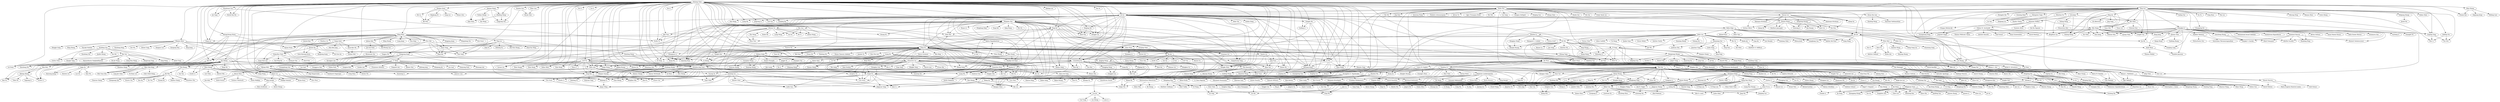 strict digraph G{
"Enhong Chen " -> "Qi Liu "
"Enhong Chen " -> "Biao Xiang "
"Enhong Chen " -> "Fangshuang Tang "
"Enhong Chen " -> "Biao Chang "
"Enhong Chen " -> "Hengshu Zhu "
"Enhong Chen " -> "Chang Tan "
"Enhong Chen " -> "Chunni Dai"
"Enhong Chen " -> "Huanhuan Cao "
"Enhong Chen " -> "Jilei Tian "
"Enhong Chen " -> "Le Wu "
"Enhong Chen " -> "Linli Xu "
"Enhong Chen " -> "Tengfei Bao "
"Enhong Chen " -> "Lei Zhang "
"Enhong Chen " -> "Jie Yang "
"Enhong Chen " -> "Zaiyi Chen"
"Enhong Chen " -> "Qi Zhou "
"Enhong Chen " -> "Yijun Wang"
"Enhong Chen " -> "Zhen Pan"
"Enhong Chen " -> "Tong Xu "
"Enhong Chen " -> "Haiping Ma "
"Enhong Chen " -> "Hongjie Lin"
"Enhong Chen " -> "Hongke Zhao "
"Enhong Chen " -> "Ruoyan Kong"
"Enhong Chen " -> "Xianyu Zeng "
"Enhong Chen " -> "Chuanren Liu "
"Enhong Chen " -> "Liyuan Liu "
"Enhong Chen " -> "Zhen Wangy"
"Enhong Chen " -> "Chu Guan "
"Enhong Chen " -> "Xinjiang Lu "
"Enhong Chen " -> "Xiaolin Li "
"Enhong Chen " -> "Xin Li "
"Enhong Chen " -> "Guandong Xu "
"Enhong Chen " -> "Lin Li "
"Enhong Chen " -> "Aiqing Huang "
"Enhong Chen " -> "Wenjun Ouyang "
"Enhong Chen " -> "Chen Zhu "
"Enhong Chen " -> "Zheng Dong "
"Enhong Chen " -> "Zhen Wang "
"Enhong Chen " -> "Zefan Shen "
"Enhong Chen " -> "Yubo Wang "
"Enhong Chen " -> "Yitan Li "
"Enhong Chen " -> "Guangxiang Zeng "
"Enhong Chen " -> "Min Wang "
"Enhong Chen " -> "Ji Chen "
"Enhong Chen " -> "Kuifei Yu "
"Enhong Chen " -> "Bo Li "
"Enhong Chen " -> "Dong Liu "
"Enhong Chen " -> "Lingyang Chu "
"Enhong Chen " -> "Zhefeng Wang "
"Enhong Chen " -> "Zijin Zhao "
"Enhong Chen " -> "Xiangyu Zhao "
"Enhong Chen " -> "Guifeng Wang "
"Enhong Chen " -> "Guangming Guo "
"Enhong Chen " -> "Yingling Liu "
"Enhong Chen " -> "Yingzi Wang "
"Enhong Chen " -> "Yong Rui "
"Enhong Chen " -> "Cong Zhao "
"Enhong Chen " -> "Guangzhong Sun "
"Enhong Chen " -> "Zhen Liao "
"Enhong Chen " -> "Yu Yang "
"Enhong Chen " -> "Shafqat Ali Shad "
"Enhong Chen " -> "Hao Wang "
"Enhong Chen " -> "Xiaohui Sun "
"Enhong Chen " -> "Derek Hao Hu "
"Enhong Chen " -> "Xiaojun Quan "
"Enhong Chen " -> "Qiming Luo "
"Enhong Chen " -> "Haocheng Wu "
"Enhong Chen " -> "Lei Duan "
"Enhong Chen " -> "Runze Wu "
"Enhong Chen " -> "Wan Ng"
"Enhong Chen " -> "Fan Ye "
"Enhong Chen " -> "Xiang Wu "
"Enhong Chen " -> "Liang He "
"Enhong Chen " -> "Jingsong Lv"
"Enhong Chen " -> "Can Cao"
"Enhong Chen " -> "Guoping Hu"
"Enhong Chen " -> "Yi Zheng "
"Enhong Chen " -> "Guiling Li "
"Enhong Chen " -> "Baoxing Huai "
"Enhong Chen " -> "Junping Du "
"Xiaojun Quan " -> "Wenyu Dou "
"Xiaojun Quan " -> "Xingliang Ni "
"Xiaojun Quan " -> "Zhi Lu "
"Xiaojun Quan " -> "Bei Hua "
"Xiaojun Quan " -> "Gang Liu "
"Zhi Lu " -> "Bei Hua "
"Xingliang Ni " -> "Bei Hua "
"Xiaohui Sun " -> "Dongyeop Kang "
"Xiaohui Sun " -> "Ho-Jin Choi "
"Dongyeop Kang " -> "Woosang Lim "
"Dongyeop Kang " -> "Kijung Shin "
"Dongyeop Kang " -> "Lee Sael "
"Dongyeop Kang " -> "U. Kang "
"Dongyeop Kang " -> "Donggyun Han "
"Dongyeop Kang " -> "Nahea Park "
"Dongyeop Kang " -> "Sangtae Kim "
"Dongyeop Kang " -> "Soobin Lee "
"U. Kang " -> "Francesco Silvestri "
"U. Kang " -> "Yongsub Lim "
"U. Kang " -> "Jihoon Choi"
"U. Kang " -> "Woosang Lim "
"U. Kang " -> "Kijung Shin "
"U. Kang " -> "Lee Sael "
"U. Kang " -> "Jinhong Jung "
"U. Kang " -> "Woojeong Jin"
"U. Kang " -> "Lee Sael"
"U. Kang " -> "Namyong Park"
"U. Kang " -> "Donggyun Han "
"U. Kang " -> "Nahea Park "
"U. Kang " -> "Sangtae Kim "
"U. Kang " -> "Soobin Lee "
"Kijung Shin " -> "Bryan Hooi "
"Kijung Shin " -> "Hyun Ah Song "
"Kijung Shin " -> "Hwanjo Yu "
"Kijung Shin " -> "Jisu Kim "
"Kijung Shin " -> "Vaishnavh Nagarajan "
"Kijung Shin " -> "Naji Shajarisales "
"Hyun Ah Song " -> "Xiao Fu "
"Hyun Ah Song " -> "Kejun Huang "
"Bryan Hooi " -> "Disha Makhija"
"Bryan Hooi " -> "Mohit Kumar"
"Bryan Hooi " -> "Jisu Kim "
"Bryan Hooi " -> "Tsubasa Takahashi "
"Zhen Liao " -> "Ho-Jin Choi "
"Guangzhong Sun " -> "Xianming Li "
"Guangzhong Sun " -> "Xichen Wu "
"Guangzhong Sun " -> "Cong Zhao "
"Guangzhong Sun " -> "Yong Rui "
"Guangzhong Sun " -> "Jianxun Lian "
"Yingzi Wang " -> "Kieran McDonald "
"Zhefeng Wang " -> "Lingyang Chu "
"Zhefeng Wang " -> "Zijin Zhao "
"Min Wang " -> "Fei Chen "
"Min Wang " -> "Linpeng Tang "
"Min Wang " -> "Lei Zhang "
"Min Wang " -> "Guangxiang Zeng "
"Min Wang " -> "Yuhong Xiong "
"Min Wang " -> "Bingduan Lin "
"Min Wang " -> "Peng Jiang "
"Min Wang " -> "Huiman Hou "
"Min Wang " -> "Lijiang Chen "
"Min Wang " -> "Shimin Chen "
"Min Wang " -> "Conglei Yao "
"Min Wang " -> "Gensheng Zhang "
"Min Wang " -> "Xiao Jiang "
"Gensheng Zhang " -> "Abolfazl Asudeh "
"Gensheng Zhang " -> "Gergely V. Zaruba "
"Shimin Chen " -> "Yanfeng Zhang "
"Shimin Chen " -> "Qiang Wang "
"Lei Zhang " -> "Chang Tan "
"Lei Zhang " -> "Ji Chen "
"Chang Tan " -> "Biao Chang "
"Linpeng Tang " -> "Kai Shu "
"Linpeng Tang " -> "Wan Li "
"Chen Zhu " -> "Spiros Papadimitriou "
"Spiros Papadimitriou " -> "Ananthram Swami "
"Spiros Papadimitriou " -> "Yong Ge "
"Aiqing Huang " -> "Qi Zhou "
"Aiqing Huang " -> "Wenjun Ouyang "
"Qi Zhou " -> "Zaiyi Chen"
"Xiaolin Li " -> "Jingci Ming"
"Xinjiang Lu " -> "Jingci Ming"
"Chu Guan " -> "Jingci Ming"
"Chuanren Liu " -> "Hao Zhong "
"Chuanren Liu " -> "Xianyu Zeng "
"Chuanren Liu " -> "Jingyuan Yang "
"Chuanren Liu " -> "Mingfei Teng "
"Chuanren Liu " -> "March Liao"
"Chuanren Liu " -> "Vivian Zhu"
"Chuanren Liu " -> "Yanjie Fu "
"Chuanren Liu " -> "Songhua Xu "
"Chuanren Liu " -> "Zheng Dong "
"Chuanren Liu " -> "Kai Zhang "
"Chuanren Liu " -> "Wei Geng"
"Chuanren Liu " -> "Matt Perkins"
"Chuanren Liu " -> "Bowen Du "
"Chuanren Liu " -> "Zhenshan Hou "
"Chuanren Liu " -> "Leilei Sun "
"Chuanren Liu " -> "Yanming Xie"
"Chuanren Liu " -> "Lian Duan "
"Chuanren Liu " -> "Yong Tang "
"Chuanren Liu " -> "Yong Ge "
"Kai Zhang " -> "Shandian Zhe "
"Kai Zhang " -> "Chaoran Cheng "
"Kai Zhang " -> "Zhi Wei "
"Kai Zhang " -> "Tan Yan "
"Zhi Wei " -> "Fei Tan "
"Zhi Wei " -> "Chaoran Cheng "
"Zhi Wei " -> "Kuang Du"
"Zhi Wei " -> "Ruihua Cheng"
"Zhi Wei " -> "Chenguang Qin"
"Zhi Wei " -> "Huaxin You"
"Zhi Wei " -> "Sha Hu"
"Zhi Wei " -> "Shandian Zhe "
"Songhua Xu " -> "Lian Duan "
"Yanjie Fu " -> "Jingci Ming"
"Yanjie Fu " -> "Bin Liu "
"Yanjie Fu " -> "Qiao Li "
"Yanjie Fu " -> "Weiwei Chen "
"Yanjie Fu " -> "Jingyuan Yang "
"Yanjie Fu " -> "Hao Zhong "
"Yanjie Fu " -> "Lian Duan "
"Yanjie Fu " -> "Can Chen "
"Yanjie Fu " -> "Yong Ge "
"Hao Zhong " -> "Xiangyu Zhao "
"Weiwei Chen " -> "Leilei Sun "
"Hongke Zhao " -> "Ruoyan Kong"
"Hongke Zhao " -> "Guifeng Wang "
"Hongke Zhao " -> "Yong Ge "
"Yong Ge " -> "Guifeng Wang "
"Yong Ge " -> "Richang Hong "
"Yong Ge " -> "Chuan He "
"Yong Ge " -> "Xindong Wu "
"Yong Ge " -> "Junping Du "
"Haiping Ma " -> "Zhen Pan"
"Haiping Ma " -> "Hongjie Lin"
"Tong Xu " -> "Zhen Pan"
"Tong Xu " -> "Hongjie Lin"
"Tong Xu " -> "Guannan Liu "
"Tong Xu " -> "Guoqing Chen "
"Tong Xu " -> "Xiangyu Zhao "
"Tong Xu " -> "Baoxing Huai "
"Guoqing Chen " -> "Can Chen "
"Guannan Liu " -> "Can Chen "
"Tengfei Bao " -> "Le Wu "
"Tengfei Bao " -> "Linli Xu "
"Tengfei Bao " -> "Yi Zheng "
"Tengfei Bao " -> "Baoxing Huai "
"Linli Xu " -> "Zaiyi Chen"
"Linli Xu " -> "Liyuan Liu "
"Linli Xu " -> "Zhen Wangy"
"Linli Xu " -> "Wenjun Ouyang "
"Linli Xu " -> "Zhen Wang "
"Linli Xu " -> "Zefan Shen "
"Linli Xu " -> "Yubo Wang "
"Linli Xu " -> "Yitan Li "
"Linli Xu " -> "Defu Lian "
"Linli Xu " -> "Yong Rui "
"Defu Lian " -> "Yuyang Ye"
"Defu Lian " -> "Wenya Zhu"
"Defu Lian " -> "Zhenyu Zhang"
"Defu Lian " -> "Xianming Li "
"Defu Lian " -> "Yong Rui "
"Defu Lian " -> "Cong Zhao "
"Le Wu " -> "Yijun Wang"
"Le Wu " -> "Guangming Guo "
"Le Wu " -> "Yingling Liu "
"Le Wu " -> "Junping Du "
"Linli Xu " -> "Nicholas Jing Yuan "
"Nicholas Jing Yuan " -> "Zaiyi Chen"
"Nicholas Jing Yuan " -> "Zhenyu Zhang"
"Nicholas Jing Yuan " -> "Kieran McDonald "
"Nicholas Jing Yuan " -> "Honghao Wei "
"Nicholas Jing Yuan " -> "Chuan Cao "
"Nicholas Jing Yuan " -> "Hao Fu "
"Nicholas Jing Yuan " -> "Dan Luo "
"Nicholas Jing Yuan " -> "Yuan Zhong "
"Nicholas Jing Yuan " -> "Wen Zhong "
"Nicholas Jing Yuan " -> "Lian Duan "
"Le Wu " -> "Minghui Qiu "
"Minghui Qiu " -> "Guangming Guo "
"Minghui Qiu " -> "Yingling Liu "
"Minghui Qiu " -> "Yaliang Li "
"Minghui Qiu " -> "Qi Li "
"Minghui Qiu " -> "Shi Zhi "
"Minghui Qiu " -> "Lu Su "
"Minghui Qiu " -> "Heng Ji "
"Minghui Qiu " -> "Qiming Diao "
"Minghui Qiu " -> "Chao-Yuan Wu "
"Minghui Qiu " -> "Wei Dong "
"Heng Ji " -> "Wenqi He "
"Heng Ji " -> "Meng Qu "
"Heng Ji " -> "Zeqiu Wu "
"Meng Qu " -> "Zeqiu Wu "
"Wenqi He " -> "Zeqiu Wu "
"Lu Su " -> "Hengtong Zhang "
"Lu Su " -> "Yunlong Feng "
"Lu Su " -> "Zhaoran Wang "
"Lu Su " -> "Shiyu Wang "
"Lu Su " -> "Chuishi Meng "
"Lu Su " -> "Christopher J. Quinn "
"Qi Li " -> "Hengtong Zhang "
"Qi Li " -> "Yunlong Feng "
"Qi Li " -> "Chuishi Meng "
"Qi Li " -> "Yusheng Xie "
"Qi Li " -> "Christopher J. Quinn "
"Yaliang Li " -> "Chenwei Zhang "
"Yaliang Li " -> "Hengtong Zhang "
"Yaliang Li " -> "Guangxu Xun "
"Yaliang Li " -> "Vishrawas Gopalakrishnan"
"Yaliang Li " -> "Chaochun Liu "
"Yaliang Li " -> "Huan Sun "
"Yaliang Li " -> "Nan Du "
"Yaliang Li " -> "Hongliang Fei"
"Yaliang Li " -> "Hao Wu"
"Yaliang Li " -> "Chuishi Meng "
"Yaliang Li " -> "Yusheng Xie "
"Nan Du " -> "Yusheng Xie "
"Huan Sun " -> "Yusheng Xie "
"Chaochun Liu " -> "Yusheng Xie "
"Jilei Tian " -> "Hengshu Zhu "
"Jilei Tian " -> "Kuifei Yu "
"Jilei Tian " -> "Dong Liu "
"Jilei Tian " -> "Baoxing Huai "
"Hengshu Zhu " -> "Biao Chang "
"Hengshu Zhu " -> "Xianyu Zeng "
"Hengshu Zhu " -> "Huang Xu "
"Hengshu Zhu " -> "Zhiwen Yu "
"Hengshu Zhu " -> "Bin Guo "
"Hengshu Zhu " -> "Bo Jin "
"Hengshu Zhu " -> "Li Guo"
"Hengshu Zhu " -> "Chao Zhang"
"Hengshu Zhu " -> "Kuifei Yu "
"Hengshu Zhu " -> "Huayu Li "
"Hengshu Zhu " -> "Xiangyu Zhao "
"Hengshu Zhu " -> "Chen Zhu "
"Hengshu Zhu " -> "Pengliang Ding "
"Hengshu Zhu " -> "Fang Xie "
"Hengshu Zhu " -> "Jingyuan Yang "
"Hengshu Zhu " -> "Qing Wang "
"Hengshu Zhu " -> "Wei Hu "
"Hengshu Zhu " -> "Yuan Yao "
"Hengshu Zhu " -> "Meng Qu "
"Hengshu Zhu " -> "Junming Liu "
"Hengshu Zhu " -> "Baoxing Huai "
"Junming Liu " -> "Jingci Ming"
"Junming Liu " -> "Qiao Li "
"Junming Liu " -> "Jingyuan Yang "
"Junming Liu " -> "Leilei Sun "
"Meng Qu " -> "Qiao Li "
"Meng Qu " -> "Jingyuan Yang "
"Bo Jin " -> "Chao Che "
"Bo Jin " -> "Kuifei Yu"
"Bo Jin " -> "Yue Qu "
"Bo Jin " -> "Li Guo "
"Bo Jin " -> "Cuili Yao "
"Bo Jin " -> "Ruiyun Yu "
"Bo Jin " -> "Qiang Zhang "
"Bin Guo " -> "Zhitao Wang "
"Bin Guo " -> "Liang Wang "
"Bin Guo " -> "Tao Ku "
"Bin Guo " -> "Fei Yi "
"Bin Guo " -> "Miao Tian "
"Zhiwen Yu " -> "Huang Xu "
"Zhiwen Yu " -> "Zhitao Wang "
"Zhiwen Yu " -> "Liang Wang "
"Zhiwen Yu " -> "Tao Ku "
"Zhiwen Yu " -> "Fei Yi "
"Zhiwen Yu " -> "Miao Tian "
"Zhiwen Yu " -> "Zhu Wang "
"Zhiwen Yu " -> "Huilei He "
"Zhiwen Yu " -> "Jilei Tian "
"Zhu Wang " -> "Miao Tian "
"Huanhuan Cao " -> "Jie Yang "
"Huanhuan Cao " -> "Kuifei Yu "
"Huanhuan Cao " -> "Dong Liu "
"Huanhuan Cao " -> "Derek Hao Hu "
"Hengshu Zhu " -> "Fangshuang Tang "
"Biao Xiang " -> "Fangshuang Tang "
"Biao Xiang " -> "Ji Chen "
"Biao Xiang " -> "Yu Yang "
"Biao Xiang " -> "Shafqat Ali Shad "
"Biao Xiang " -> "Yi Zheng "
"Qi Liu " -> "Fangshuang Tang "
"Qi Liu " -> "Yuyang Ye"
"Qi Liu " -> "Wenya Zhu"
"Qi Liu " -> "Yijun Wang"
"Qi Liu " -> "Zongda Wu "
"Qi Liu " -> "Zhen Pan"
"Qi Liu " -> "Hongjie Lin"
"Qi Liu " -> "Ruoyan Kong"
"Qi Liu " -> "Xianyu Zeng "
"Qi Liu " -> "Keli Xiao "
"Qi Liu " -> "Yefan Tao "
"Qi Liu " -> "Yuefan Deng "
"Qi Liu " -> "Zheng Dong "
"Qi Liu " -> "Ji Chen "
"Qi Liu " -> "Xiangyu Zhao "
"Qi Liu " -> "Guifeng Wang "
"Qi Liu " -> "Guangming Guo "
"Qi Liu " -> "Yingling Liu "
"Qi Liu " -> "Yu Yang "
"Qi Liu " -> "Shafqat Ali Shad "
"Qi Liu " -> "Hao Wang "
"Qi Liu " -> "Runze Wu "
"Qi Liu " -> "Wan Ng"
"Qi Liu " -> "Xiang Wu "
"Qi Liu " -> "Liang He "
"Qi Liu " -> "Jingsong Lv"
"Qi Liu " -> "Can Cao"
"Qi Liu " -> "Guoping Hu"
"Qi Liu " -> "Yi Zheng "
"Qi Liu " -> "Baoxing Huai "
"Qi Liu " -> "Junping Du "
"Zongda Wu " -> "Yijun Wang"
"Zongda Wu " -> "Guandong Xu "
"Zongda Wu " -> "Guiling Li "
"Enhong Chen " -> "Yong Ge "
"Enhong Chen " -> "Nicholas Jing Yuan "
"Enhong Chen " -> "Zongda Wu "
"Enhong Chen " -> "Wenjun Zhou "
"Enhong Chen " -> "Zhongmou Li "
"Enhong Chen " -> "Yong Ge "
"Enhong Chen " -> "Hao Zhong "
"Enhong Chen " -> "Defu Lian "
"Enhong Chen " -> "Ming Zhou "
"Enhong Chen " -> "Heung-Yeung Shum "
"Enhong Chen " -> "Linpeng Tang "
"Heung-Yeung Shum " -> "Yajuan Duan "
"Heung-Yeung Shum " -> "Furu Wei "
"Heung-Yeung Shum " -> "Haocheng Wu "
"Heung-Yeung Shum " -> "Wei Wu "
"Heung-Yeung Shum " -> "Lei Duan "
"Wei Wu " -> "Kai Zhang "
"Wei Wu " -> "Haocheng Wu "
"Wei Wu " -> "Fang Wang "
"Wei Wu " -> "Lei Duan "
"Kai Zhang " -> "Fang Wang "
"Furu Wei " -> "Zhou Zhao "
"Furu Wei " -> "Yingjun Wu "
"Furu Wei " -> "Yajuan Duan "
"Furu Wei " -> "Bing Qin "
"Furu Wei " -> "Nan Yang "
"Zhou Zhao " -> "Yingjun Wu "
"Zhou Zhao " -> "Xinyu Duan "
"Zhou Zhao " -> "Jun Xiao "
"Zhou Zhao " -> "Hanqing Lu "
"Zhou Zhao " -> "Steven Liu "
"Ming Zhou " -> "Pengcheng Yin "
"Ming Zhou " -> "Nan Duan "
"Ming Zhou " -> "Junwei Bao "
"Ming Zhou " -> "Haocheng Wu "
"Ming Zhou " -> "Yingjun Wu "
"Ming Zhou " -> "Hyun-Kyo Oh "
"Ming Zhou " -> "Sunju Park "
"Ming Zhou " -> "Yajuan Duan "
"Ming Zhou " -> "Xiaolong Wang "
"Ming Zhou " -> "Xiaohua Liu "
"Ming Zhou " -> "Ming Zhang "
"Ming Zhou " -> "Jinhan Kim "
"Ming Zhou " -> "Long Jiang "
"Ming Zhou " -> "Xiaohua Liu "
"Ming Zhou " -> "Long Jiang "
"Ming Zhou " -> "Duo Ding "
"Ming Zhou " -> "Xingping Jiang "
"Ming Zhou " -> "Fang Wang "
"Ming Zhou " -> "Lei Duan "
"Ming Zhou " -> "Bing Qin "
"Ming Zhou " -> "Nan Yang "
"Long Jiang " -> "Ming Zhou "
"Jinhan Kim " -> "Ming Zhou "
"Sunju Park " -> "Hyun-Kyo Oh "
"Sunju Park " -> "Jiwoon Ha "
"Sunju Park " -> "Soon-Hyoung Kwon "
"Sunju Park " -> "Min-Hee Jang "
"Sunju Park " -> "Sang-Chul Lee "
"Sunju Park " -> "Sang-Chul Lee "
"Sunju Park " -> "Yoohan Noh "
"Jiwoon Ha " -> "Dong-Kyu Chae "
"Jiwoon Ha " -> "BooJoong Kang "
"Jiwoon Ha " -> "Eul Gyu Im "
"Jiwoon Ha " -> "Soon-Hyoung Kwon "
"Dong-Kyu Chae " -> "Seong-Je Cho "
"Dong-Kyu Chae " -> "Yesol Kim "
"Dong-Kyu Chae " -> "Yun-Yong Ko "
"Hyun-Kyo Oh " -> "Yoohan Noh "
"Wenjun Zhou " -> "Chu Guan "
"Wenjun Zhou " -> "Xinjiang Lu "
"Wenjun Zhou " -> "Xiaolin Li "
"Wenjun Zhou " -> "Xiaogang Han "
"Wenjun Zhou " -> "Xing Jiang "
"Wenjun Zhou " -> "Hengjie Song "
"Wenjun Zhou " -> "Ming Zhong "
"Wenjun Zhou " -> "Toyoaki Nishida "
"Wenjun Zhou " -> "Bowen Du "
"Wenjun Zhou " -> "Chuanren Liu "
"Wenjun Zhou " -> "Zhenshan Hou "
"Wenjun Zhou " -> "Xiaodong Feng "
"Wenjun Zhou " -> "Sen Wu "
"Wenjun Zhou " -> "Zhiwei Tang "
"Wenjun Zhou " -> "Yong Ge "
"Wenjun Zhou " -> "Xiaofeng Gao "
"Wenjun Zhou " -> "Hangzai Luo "
"Xiaofeng Gao " -> "Jiaofei Zhong "
"Xiaofeng Gao " -> "Yan Shi "
"Xiaofeng Gao " -> "Xiaodong Yue "
"Xiaofeng Gao " -> "Yang Hong "
"Xiaofeng Gao " -> "Qiwei Tang "
"Xiaofeng Gao " -> "Guihai Chen "
"Xiaofeng Gao " -> "Shaojie Tang "
"Yong Ge " -> "Biao Chang "
"Yong Ge " -> "Hengshu Zhu "
"Yong Ge " -> "Hasan Timucin Ozdemir "
"Yong Ge " -> "Jannite Yu "
"Yong Ge " -> "Kuo Chu Lee "
"Yong Ge " -> "Zhenyu Zhang"
"Yong Ge " -> "Fuzheng Zhang "
"Yong Ge " -> "Hongke Zhao "
"Yong Ge " -> "Qi Liu "
"Yong Ge " -> "Ruoyan Kong"
"Yong Ge " -> "Yong Rui "
"Yong Ge " -> "Danhuai Guo "
"Yong Ge " -> "Yingqiu Zhu "
"Yong Ge " -> "Wei Xu "
"Yong Ge " -> "Yuanchun Zhou "
"Yong Ge " -> "Jianhui Li "
"Yong Ge " -> "Yanjie Fu "
"Yong Ge " -> "Zijun Yao "
"Yong Ge " -> "Yanchi Liu "
"Yong Ge " -> "Jing Yuan "
"Yong Ge " -> "Le Wu "
"Yong Ge " -> "Bo Jin "
"Yong Ge " -> "Li Guo"
"Yong Ge " -> "Chao Zhang"
"Yong Ge " -> "Liang Wu "
"Yong Ge " -> "Bo Liu "
"Yong Ge " -> "Guandong Xu "
"Yong Ge " -> "Changxia Tao "
"Yong Ge " -> "Yuan Ge"
"Yong Ge " -> "Chuanren Liu "
"Yong Ge " -> "Wei Geng"
"Yong Ge " -> "Matt Perkins"
"Yong Ge " -> "Zhongmou Li "
"Yong Ge " -> "Guannan Liu "
"Yong Ge " -> "Keli Xiao "
"Yong Ge " -> "Marco Gruteser "
"Yong Ge " -> "Biao Xiang "
"Yong Ge " -> "Yi Zheng "
"Yong Ge " -> "Min Ding "
"Yong Ge " -> "Xiang Wu "
"Yi Zheng " -> "Nicholas Jing Yuan "
"Nicholas Jing Yuan " -> "Yanjie Fu "
"Nicholas Jing Yuan " -> "Songhua Xu "
"Nicholas Jing Yuan " -> "Yong Rui "
"Yanjie Fu " -> "Xiaolin Li "
"Yanjie Fu " -> "Chu Guan "
"Biao Xiang " -> "Tong Xu "
"Keli Xiao " -> "Yong Ge "
"Zhongmou Li " -> "Xiang Wu "
"Chuanren Liu " -> "Xinjiang Lu "
"Yuan Ge" -> "Changxia Tao "
"Guandong Xu " -> "Liang Wu "
"Guandong Xu " -> "Bo Liu "
"Guandong Xu " -> "Jianhui Li "
"Guandong Xu " -> "Liang Hu "
"Guandong Xu " -> "Wei Cao "
"Guandong Xu " -> "Zhiping Gu"
"Guandong Xu " -> "Runze Wu "
"Guandong Xu " -> "Wan Ng"
"Guandong Xu " -> "Songguo Liu"
"Guandong Xu " -> "Can Zhu "
"Zhiping Gu" -> "Wei Cao "
"Liang Hu " -> "Wei Cao "
"Jianhui Li " -> "Danhuai Guo "
"Jianhui Li " -> "Yingqiu Zhu "
"Jianhui Li " -> "Wei Xu "
"Jianhui Li " -> "Liang Wu "
"Jianhui Li " -> "Bo Liu "
"Jianhui Li " -> "Bin Cao "
"Liang Wu " -> "Justin Sampson "
"Le Wu " -> "Hongke Zhao "
"Jing Yuan " -> "Zijun Yao "
"Zijun Yao " -> "Bin Liu "
"Zijun Yao " -> "Yong Ge "
"Yanchi Liu " -> "Bin Liu "
"Yanchi Liu " -> "Lian Duan "
"Yuanchun Zhou " -> "Danhuai Guo "
"Yuanchun Zhou " -> "Yingqiu Zhu "
"Yuanchun Zhou " -> "Wei Xu "
"Yuanchun Zhou " -> "Bo Liu "
"Yuanchun Zhou " -> "Bin Cao "
"Yong Rui " -> "Honghao Wei "
"Yong Rui " -> "Chuan Cao "
"Yong Rui " -> "Hao Fu "
"Yong Rui " -> "Jianlong Fu "
"Yong Rui " -> "Kuiyuan Yang "
"Qi Liu " -> "Linli Xu "
"Qi Liu " -> "Hengshu Zhu "
"Qi Liu " -> "Biao Chang "
"Hengshu Zhu " -> "Richang Hong "
"Meng Qu " -> "Bin Liu "
"Richang Hong " -> "Junping Du "
"Fuzheng Zhang " -> "Zhenyu Zhang"
"Fuzheng Zhang " -> "Honghao Wei "
"Fuzheng Zhang " -> "Chuan Cao "
"Fuzheng Zhang " -> "Hao Fu "
"Fuzheng Zhang " -> "Yuan Zhong "
"Fuzheng Zhang " -> "Wen Zhong "
"Fuzheng Zhang " -> "Jianxun Lian "
"Fuzheng Zhang " -> "Yingmin Zhou "
"Zhiwen Yu " -> "Jingyuan Yang "
"Chuanren Liu " -> "Bin Liu "
"Chuanren Liu " -> "Chonghui Guo "
"Chonghui Guo " -> "Leilei Sun "
"Chonghui Guo " -> "Yanming Xie"
"Yong Ge " -> "Qinbao Song "
"Qinbao Song " -> "Changxia Tao "
"Qinbao Song " -> "Guangtao Wang "
"Qinbao Song " -> "Xueying Zhang "
"Qinbao Song " -> "Kaiyuan Zhang "
"Qinbao Song " -> "Xuejun Huangfu "
"Qinbao Song " -> "Jingjie Ni "
"Guangtao Wang " -> "Xueying Zhang "
"Guangtao Wang " -> "Kaiyuan Zhang "
"Guangtao Wang " -> "Qinbao Song "
"Enhong Chen " -> "Fuzheng Zhang "
"Tong Xu " -> "Yanjie Fu "
"Tong Xu " -> "Hao Zhong "
"Minghui Qiu " -> "Fenglong Ma "
"Qi Li " -> "Chaochun Liu "
"Fenglong Ma " -> "Hengtong Zhang "
"Fenglong Ma " -> "Guangxu Xun "
"Fenglong Ma " -> "Vishrawas Gopalakrishnan"
"Fenglong Ma " -> "Yunlong Feng "
"Fenglong Ma " -> "Shi Zhi "
"Fenglong Ma " -> "Christopher J. Quinn "
"Le Wu " -> "Richang Hong "
"Keli Xiao " -> "Chuanren Liu "
"Yong Rui " -> "Yuan Zhong "
"Yong Rui " -> "Hao Fu "
"Enhong Chen " -> "Wei Wu "
"Enhong Chen " -> "Kai Zheng "
"Enhong Chen " -> "Richang Hong "
"Kai Zheng " -> "Hoyoung Jueng"
"Kai Zheng " -> "Jiajie Xu "
"Kai Zheng " -> "Haozhou Wang "
"Kai Zheng " -> "Bolong Zheng "
"Kai Zheng " -> "Wen Yuan Zhu "
"Kai Zheng " -> "Ling Jyh Chen "
"Kai Zheng " -> "Fuzheng Zhang "
"Kai Zheng " -> "Nicholas Jing Yuan "
"Kai Zheng " -> "Han Su "
"Kai Zheng " -> "Guohui Li "
"Kai Zheng " -> "Shuo Shang "
"Kai Zheng " -> "Guohe Li "
"Kai Zheng " -> "Haoji Hu "
"Shuo Shang " -> "Jiajun Liu "
"Shuo Shang " -> "Kun Zhao "
"Shuo Shang " -> "Philipp Sommer "
"Shuo Shang " -> "Brano Kusy "
"Shuo Shang " -> "Raja Jurdak "
"Shuo Shang " -> "Lisi Chen "
"Shuo Shang " -> "Zhewei Wei "
"Shuo Shang " -> "Guohe Li "
"Raja Jurdak " -> "Kewei Zhang "
"Raja Jurdak " -> "Reza Arablouei "
"Jiajun Liu " -> "Kun Zhao "
"Jiajun Liu " -> "Philipp Sommer "
"Jiajun Liu " -> "Brano Kusy "
"Nicholas Jing Yuan " -> "Qi Zhou "
"Yanjie Fu " -> "Xinjiang Lu "
"Yanjie Fu " -> "Spiros Papadimitriou "
"Ling Jyh Chen " -> "Kai Zheng "
"Wen Yuan Zhu " -> "Kai Zheng "
"Bolong Zheng " -> "Yaguang Li "
"Bolong Zheng " -> "Han Su "
"Bolong Zheng " -> "Tieke He "
"Bolong Zheng " -> "Guohui Li "
"Jiajie Xu " -> "Hoyoung Jueng"
"Jiajie Xu " -> "Huiwen Liu "
"Jiajie Xu " -> "Kai Zheng "
"Jiajie Xu " -> "Lan Du "
"Jiajie Xu " -> "Xian Wu "
"Yingzi Wang " -> "Yong Rui "
"Tengfei Bao " -> "Hengshu Zhu "
"Hengshu Zhu " -> "Chen Zhu "
"Yong Ge " -> "Chen Zhu "
"Yanchi Liu " -> "Zijun Yao "
"Yanchi Liu " -> "Jing Yuan "
"Qi Liu " -> "Chen Zhu "
"Enhong Chen " -> "Yanjie Fu "
"Ming Zhou " -> "Kai Zhang "
"Ming Zhou " -> "Zhou Zhao "
"Ming Zhou " -> "Furu Wei "
"Ming Zhou " -> "Duyu Tang "
"Duyu Tang " -> "Bing Qin "
"Duyu Tang " -> "Nan Yang "
"Jinhan Kim " -> "Jin-woo Park "
"Zhou Zhao " -> "Siliang Tang "
"Siliang Tang " -> "Zhou Yu "
"Siliang Tang " -> "Xinyu Duan "
"Siliang Tang " -> "Jun Xiao "
"Siliang Tang " -> "Haidong Gao "
"Yu Yang " -> "Nicholas Jing Yuan "
"Yanjie Fu " -> "Yong Ge "
"Tong Xu " -> "Chen Zhu "
"Linli Xu " -> "Yingzi Wang "
"Qi Li " -> "Nan Du "
"Enhong Chen " -> "Minghui Qiu "
"Kai Zheng " -> "Wen Chih Peng "
"Kai Zheng " -> "Yong Rui "
"Wen Chih Peng " -> "Wen Yuan Zhu "
"Wen Chih Peng " -> "Ling Jyh Chen "
"Wen Chih Peng " -> "Kai Zheng "
"Wen Chih Peng " -> "Chih Chieh Hung "
"Wen Chih Peng " -> "Po Ruey Lei "
"Furu Wei " -> "Duyu Tang "
"Qi Liu " -> "Chuanren Liu "
"Enhong Chen " -> "Feida Zhu "
"Enhong Chen " -> "Ping Luo "
"Kai Zheng " -> "Defu Lian "
"Jinhan Kim " -> "Mu-Woong Lee "
"Xiaolong Wang " -> "Luo Jie "
"Xiaolong Wang " -> "Min Li "
"Luo Jie " -> "Carl Yang"
"Luo Jie " -> "Lin Zhong"
"Luo Jie " -> "Li-Jia Li"
"Ping Luo " -> "Zhiqiang Zhang "
"Ping Luo " -> "Yading Yue "
"Ping Luo " -> "Xin Jin "
"Ping Luo " -> "Changying Du "
"Ping Luo " -> "Jia He "
"Ping Luo " -> "Kai Shu "
"Ping Luo " -> "Wan Li "
"Ping Luo " -> "Wei Shen "
"Ping Luo " -> "Xu Pu "
"Ping Luo " -> "Yuhong Xiong "
"Ping Luo " -> "Yong Zhao "
"Ping Luo " -> "Fen Lin "
"Ping Luo " -> "Shicong Feng "
"Ping Luo " -> "Baoyao Zhou "
"Ping Luo " -> "Liwei Zheng "
"Ping Luo " -> "Dan Luo "
"Ping Luo " -> "Guangxiang Zeng "
"Ping Luo " -> "Yuhong Xiong "
"Ping Luo " -> "Bingduan Lin "
"Ping Luo " -> "Ning An "
"Ping Luo " -> "Shengwen Yang "
"Ping Luo " -> "Xukun Shen"
"Ping Luo " -> "Su Yan "
"Ping Luo " -> "Zhiqiang Liu "
"Ping Luo " -> "Yong Zhao "
"Ping Luo " -> "Zhongzhi Shi "
"Ping Luo " -> "Wenchao Yu "
"Ping Luo " -> "Xiang Ao "
"Ping Luo " -> "Conglei Yao "
"Ping Luo " -> "Qi Liu "
"Ping Luo " -> "Xiao Jiang "
"Ping Luo " -> "Yuhong Xiong "
"Ping Luo " -> "Guoxing Zhan"
"Qi Liu " -> "Le Wu "
"Qi Liu " -> "Tong Xu "
"Qi Liu " -> "Hongke Zhao "
"Hengshu Zhu " -> "Tong Xu "
"Hengshu Zhu " -> "Guannan Liu "
"Junming Liu " -> "Xiaolin Li "
"Linli Xu " -> "Aiqing Huang "
"Xiang Ao " -> "Yingmin Zhou "
"Wenchao Yu " -> "Xiaohu Cheng "
"Shengwen Yang " -> "Su Yan "
"Shengwen Yang " -> "Zhiqiang Liu "
"Ning An " -> "Yuhong Xiong "
"Ning An " -> "Bingduan Lin "
"Ning An " -> "Wei Shen "
"Ning An " -> "Jing Yang "
"Ning An " -> "Gil Alterovitz "
"Wei Shen " -> "Yinan Liu "
"Wei Shen " -> "Chenwei Ran "
"Wei Shen " -> "Xuan Zhu "
"Wei Shen " -> "Conglei Yao "
"Jia He " -> "Guoping Long "
"Changying Du " -> "Xin Jin "
"Changying Du " -> "Guoping Long "
"Changying Du " -> "Changde Du "
"Changying Du " -> "Xin Jin "
"Changying Du " -> "Yucheng Li "
"Xin Jin " -> "Dan Luo "
"Zhiqiang Zhang " -> "Jiawei Hu "
"Feida Zhu " -> "Liu Yang "
"Feida Zhu " -> "Minghui Qiu "
"Feida Zhu " -> "Swapna Gottipati "
"Feida Zhu " -> "Huiping Sun "
"Feida Zhu " -> "Zhong Chen "
"Feida Zhu " -> "Hanbo Dai "
"Feida Zhu " -> "Wei Xie "
"Feida Zhu " -> "Cindy Xinde Lin "
"Feida Zhu " -> "Bolin Ding "
"Feida Zhu " -> "Bo Zhao "
"Feida Zhu " -> "Chen Chen "
"Feida Zhu " -> "Xin Mu "
"Feida Zhu " -> "Jing Xiao"
"Feida Zhu " -> "Jianzong Wang"
"Feida Zhu " -> "Guangming Guo "
"Feida Zhu " -> "Yingling Liu "
"Feida Zhu " -> "Qiang Qu "
"Feida Zhu " -> "Siyuan Liu "
"Feida Zhu " -> "Wei Dong "
"Feida Zhu " -> "Kwan Hui Lim "
"Feida Zhu " -> "Palakorn Achananuparp "
"Feida Zhu " -> "Adrian Vu "
"Feida Zhu " -> "Agus Trisnajaya Kwee "
"Feida Zhu " -> "Wei Wei "
"Feida Zhu " -> "Guohui Li "
"Feida Zhu " -> "Shuhui Wang "
"Shuhui Wang " -> "Kasthuri Jayarajah "
"Shuhui Wang " -> "Archan Misra "
"Shuhui Wang " -> "Jun Huang "
"Shuhui Wang " -> "Guorong Li "
"Shuhui Wang " -> "Yan Hua "
"Shuhui Wang " -> "Anni Cai "
"Shuhui Wang " -> "Qiang Qu"
"Kwan Hui Lim " -> "Xiaoting Wang "
"Kwan Hui Lim " -> "Tharshan Vaithianathan "
"Siyuan Liu " -> "Kasthuri Jayarajah "
"Siyuan Liu " -> "Archan Misra "
"Siyuan Liu " -> "Yan Hua "
"Siyuan Liu " -> "Anni Cai "
"Siyuan Liu " -> "Rammaya Krishnan"
"Siyuan Liu " -> "Qiang Qu "
"Siyuan Liu " -> "Qiang Qu"
"Siyuan Liu " -> "Ramayya Krishnan "
"Bo Zhao " -> "Xide Lin "
"Bo Zhao " -> "Mengting Wan "
"Bo Zhao " -> "Xiangyu Chen "
"Bo Zhao " -> "Qi Li "
"Bo Zhao " -> "Fedor Borisyuk "
"Bo Zhao " -> "Krishnaram Kenthapadi "
"Bo Zhao " -> "David Stein "
"Bo Zhao " -> "Yaliang Li "
"Bo Zhao " -> "Chuishi Meng "
"Bo Zhao " -> "Lu Su "
"Bo Zhao " -> "Fenglong Ma "
"Bo Zhao " -> "Minghui Qiu "
"Bo Zhao " -> "Shi Zhi "
"Bo Zhao " -> "Heng Ji "
"Bo Zhao " -> "Wenzhu Tong "
"Bo Zhao " -> "Dian Yu "
"Bo Zhao " -> "Yupeng Gu "
"Bo Zhao " -> "Yizhou Sun "
"Bo Zhao " -> "Fangbo Tao "
"Bo Zhao " -> "Tim Weninger "
"Bo Zhao " -> "Ashok N. Srivastava "
"Bo Zhao " -> "Nikunj C. Oza "
"Nikunj C. Oza " -> "Bryan L. Matthews "
"Nikunj C. Oza " -> "David Nielsen "
"Nikunj C. Oza " -> "Clay Woolam "
"Nikunj C. Oza " -> "Kevin W. Hamlen "
"Nikunj C. Oza " -> "Qing Chen "
"Kevin W. Hamlen " -> "Clay Woolam "
"Bryan L. Matthews " -> "David Nielsen "
"Ashok N. Srivastava " -> "Qing Chen "
"Tim Weninger " -> "Salvador Aguiñaga "
"Tim Weninger " -> "Rodrigo Palacios "
"Tim Weninger " -> "David Chiang "
"Tim Weninger " -> "Yonatan Bisk "
"Tim Weninger " -> "Baoxu Shi "
"Tim Weninger " -> "Rodrigo Palacios "
"Tim Weninger " -> "Thomas Gottron"
"Tim Weninger " -> "Rick Barber "
"Fangbo Tao " -> "Huan Gui "
"Fangbo Tao " -> "Jialu Liu "
"Qi Li " -> "Huan Sun "
"Fenglong Ma " -> "Houping Xiao "
"Houping Xiao " -> "Hengtong Zhang "
"Houping Xiao " -> "Yunlong Feng "
"Houping Xiao " -> "Zhaoran Wang "
"Houping Xiao " -> "Shiyu Wang "
"Bolin Ding " -> "Xide Lin "
"Bolin Ding " -> "Xin Jin "
"Bolin Ding " -> "Liangliang Cao "
"Bolin Ding " -> "Jiebo Luo "
"Bolin Ding " -> "Zhenhui Li "
"Bolin Ding " -> "Roland Kays "
"Bolin Ding " -> "Peter Nye "
"Zhenhui Li " -> "Fei Wu "
"Zhenhui Li " -> "Hongjian Wang "
"Zhenhui Li " -> "Margaret C. Crofoot "
"Zhenhui Li " -> "Hongjian Wang "
"Zhenhui Li " -> "Corina Graif "
"Zhenhui Li " -> "Zhuojie Huang "
"Zhenhui Li " -> "Jingjing Wang "
"Hongjian Wang " -> "Zhuojie Huang "
"Fei Wu " -> "Zhuojie Huang "
"Jiebo Luo " -> "Tianran Hu "
"Jiebo Luo " -> "Yingzi Wang "
"Jiebo Luo " -> "Liangliang Cao "
"Jiebo Luo " -> "Yu Wang "
"Jiebo Luo " -> "Jianbo Yuan "
"Jiebo Luo " -> "Quanzeng You "
"Jiebo Luo " -> "Tong Sun "
"Jiebo Luo " -> "Simon Weber "
"Jiebo Luo " -> "Andrew Nocka "
"Jiebo Luo " -> "Danning Zheng "
"Jiebo Luo " -> "Junhuan Zhu "
"Jiebo Luo " -> "Yuheng Hu "
"Jiebo Luo " -> "Jun Wu "
"Jiebo Luo " -> "Ling He "
"Jiebo Luo " -> "Lee Murphy "
"Jiebo Luo " -> "Zhou Yu "
"Jiebo Luo " -> "Fei Wu "
"Jiebo Luo " -> "Yi Yang "
"Jiebo Luo " -> "Bin Xu "
"Jiebo Luo " -> "Hailin Jin "
"Jiebo Luo " -> "Jianchao Yang "
"Jiebo Luo " -> "Tianlang Chen"
"Jiebo Luo " -> "Yuxiao Chen"
"Jiebo Luo " -> "Gang Wang "
"Jiebo Luo " -> "Dhiraj Joshi "
"Jiebo Luo " -> "Andrey Del Pozo "
"Hailin Jin " -> "Matthew D. Hoffman "
"Bin Xu " -> "Xin Shen "
"Yi Yang " -> "Zhou Yu "
"Yi Yang " -> "Xiaojun Chang "
"Yi Yang " -> "Xiaochi Wei "
"Yi Yang " -> "Dongxiang Zhang "
"Yi Yang " -> "Xiang Wang "
"Yi Yang " -> "Zhipeng Gao "
"Yi Yang " -> "Hanqi Wang "
"Yi Yang " -> "Jun Xiao "
"Yi Yang " -> "Weiming Lu "
"Yi Yang " -> "Jiajun Liu "
"Jiajun Liu " -> "Raja Jurdak "
"Dongxiang Zhang " -> "Long Guo "
"Dongxiang Zhang " -> "Wei Wu "
"Dongxiang Zhang " -> "Qi Fan "
"Dongxiang Zhang " -> "Yuchen Li "
"Dongxiang Zhang " -> "Xiaochi Wei "
"Dongxiang Zhang " -> "Xiang Wang "
"Dongxiang Zhang " -> "Zhipeng Gao "
"Dongxiang Zhang " -> "Zhewei Wei"
"Dongxiang Zhang " -> "Jingru Yang"
"Dongxiang Zhang " -> "Xiaoyong Du"
"Xiaojun Chang " -> "Guodong Long "
"Fei Wu " -> "Zhou Yu "
"Fei Wu " -> "Xinyan Lu "
"Fei Wu " -> "Hanqi Wang "
"Fei Wu " -> "Jun Xiao "
"Fei Wu " -> "Weiming Lu "
"Fei Wu " -> "Jun Song "
"Fei Wu " -> "Haishan Wu"
"Fei Wu " -> "Tong Zhang"
"Fei Wu " -> "Xinyu Duan "
"Fei Wu " -> "Haidong Gao "
"Quanzeng You " -> "Tong Sun "
"Quanzeng You " -> "Junhuan Zhu "
"Quanzeng You " -> "Jianchao Yang "
"Quanzeng You " -> "Xing Yong"
"Jianbo Yuan " -> "Jun Wu "
"Tianran Hu " -> "Yingzi Wang "
"Xin Jin " -> "Liangliang Cao "
"Xin Jin " -> "Keke Cai "
"Xin Jin " -> "Gang Wang "
"Xin Jin " -> "Dhiraj Joshi "
"Xin Jin " -> "Andrey Del Pozo "
"Kai Zheng " -> "Yingzi Wang "
"Ping Luo " -> "Linpeng Tang "
"Ping Luo " -> "Min Wang "
"Ping Luo " -> "Lei Zhang "
"Ping Luo " -> "Gensheng Zhang "
"Ping Luo " -> "Peifeng Yin "
"Ping Luo " -> "Lili Jiang "
"Ping Luo " -> "Chengkai Li "
"Chengkai Li " -> "Naeemul Hassan "
"Chengkai Li " -> "Mark Tremayne "
"Chengkai Li " -> "Abolfazl Asudeh "
"Chengkai Li " -> "Gergely V. Zaruba "
"Chengkai Li " -> "Huadong Feng "
"Chengkai Li " -> "Ramesh Venkataraman "
"Chengkai Li " -> "Sundaresan Rajasekaran "
"Chengkai Li " -> "Afroza Sultana "
"Chengkai Li " -> "Quazi Mainul Hasan"
"Chengkai Li " -> "Ashis Kumer Biswas "
"Chengkai Li " -> "Soumyava Das "
"Chengkai Li " -> "Habibur Rahman "
"Chengkai Li " -> "Peng Jiang "
"Chengkai Li " -> "Huiman Hou "
"Chengkai Li " -> "Lijiang Chen "
"Chengkai Li " -> "Conglei Yao "
"Chengkai Li " -> "Xiang Ao "
"Chengkai Li " -> "Xiao Jiang "
"Chengkai Li " -> "Nandish Jayaram "
"Chengkai Li " -> "Arijit Khan "
"Chengkai Li " -> "Muhammad Assad Safiullah "
"Arijit Khan " -> "Thomas Wohler "
"Arijit Khan " -> "Nandish Jayaram "
"Habibur Rahman " -> "Mahashweta Das "
"Naeemul Hassan " -> "Mark Tremayne "
"Naeemul Hassan " -> "Abolfazl Asudeh "
"Naeemul Hassan " -> "Gergely V. Zaruba "
"Naeemul Hassan " -> "Huadong Feng "
"Naeemul Hassan " -> "Ramesh Venkataraman "
"Lili Jiang " -> "Yuhong Xiong "
"Lili Jiang " -> "Bingduan Lin "
"Lili Jiang " -> "Johannes Hoffart "
"Johannes Hoffart " -> "Jaspreet Singh"
"Johannes Hoffart " -> "Dragan Milchevski "
"Johannes Hoffart " -> "Dat Ba Nguyen "
"Johannes Hoffart " -> "Fabian M. Suchanek "
"Johannes Hoffart " -> "Yasemin Altun "
"Fabian M. Suchanek " -> "David Montoya"
"Fabian M. Suchanek " -> "Thomas Pellissier Tanon "
"Fabian M. Suchanek " -> "Antoine Amarilli "
"Fabian M. Suchanek " -> "Ziad Ismail "
"Fabian M. Suchanek " -> "Danai Symeonidou "
"Dragan Milchevski " -> "Jaspreet Singh"
"Peifeng Yin " -> "Kai Shu "
"Peifeng Yin " -> "Wan Li "
"Enhong Chen " -> "Jiannan Wang "
"Fuzheng Zhang " -> "Xiang Ao "
"Jiannan Wang " -> "Lingyang Chu "
"Jiannan Wang " -> "Zhefeng Wang "
"Jiannan Wang " -> "Zijin Zhao "
"Jiannan Wang " -> "Yudian Zheng "
"Yudian Zheng " -> "Xin Wang "
"Yong Ge " -> "Tengfei Bao "
"Chuanren Liu " -> "Meng Qu "
"Guandong Xu " -> "Dongjing Wang "
"Dongjing Wang " -> "Songguo Liu"
"Enhong Chen " -> "Miao Zhang "
"Jin-woo Park " -> "Hyunsouk Cho "
"Hyunsouk Cho " -> "Kyungjae Lee "
"Miao Zhang " -> "Chunni Dai"
"Miao Zhang " -> "Zhifang Liao "
"Ming Zhou " -> "Wei Wu "
"Ming Zhou " -> "Ting Liu "
"Ting Liu " -> "Qing Yu "
"Ting Liu " -> "Zhiheng Xu "
"Ting Liu " -> "Wei-Nan Zhang "
"Ting Liu " -> "Zhao-Yan Ming "
"Ting Liu " -> "Duyu Tang "
"Ting Liu " -> "Bing Qin "
"Ting Liu " -> "Nan Yang "
"Sunju Park " -> "Dong-Kyu Chae "
"Dong-Kyu Chae " -> "Sang-Chul Lee "
"Miao Zhang " -> "Deguang Kong "
"Yong Ge " -> "Liang Du "
"Liang Du " -> "Hanmo Wang "
"Liang Du " -> "Peng Zhou "
"Liang Du " -> "Lei Shi "
"Liang Du " -> "Yuhua Qian "
"Liang Du " -> "Bo Liu "
"Liang Du " -> "Jianhui Li "
"Liang Du " -> "Yuanchun Zhou "
"Yuhua Qian " -> "Zhiqiang Wang "
"Yuhua Qian " -> "Jiye Liang "
"Yuhua Qian " -> "Ru Li "
"Lei Shi " -> "Hanmo Wang "
"Peng Zhou " -> "Hanmo Wang "
"Qi Liu " -> "Min Wang "
"Enhong Chen " -> "Guandong Xu "
"Guandong Xu " -> "Yanjie Fu "
"Qi Liu " -> "Minghui Qiu "
"Ning An " -> "Min Wang "
"Wei Shen " -> "Min Wang "
"Bo Zhao " -> "Lance M. Kaplan "
"Bo Zhao " -> "Yuanhua Lv "
"Bo Zhao " -> "David Hardtke "
"David Hardtke " -> "Yupeng Gu "
"David Hardtke " -> "Yizhou Sun "
"Yuanhua Lv " -> "Qianyi Zhan "
"Yuanhua Lv " -> "Zhaohui Wu "
"Yuanhua Lv " -> "Wan Chen "
"Yuanhua Lv " -> "Ashok Chandra "
"Yuanhua Lv " -> "Pradeep Chilakamarri "
"Yuanhua Lv " -> "David Hamilton "
"Yuanhua Lv " -> "Bernhard Kohlmeier "
"Yuanhua Lv " -> "Dhyanesh Narayanan "
"Yuanhua Lv " -> "Bo Zhao "
"Zhaohui Wu " -> "Chen Liang "
"Zhaohui Wu " -> "Bart Pursel "
"Zhaohui Wu " -> "Benjamin Brautigam "
"Zhaohui Wu " -> "Sherwyn Saul "
"Zhaohui Wu " -> "Hannah Williams "
"Zhaohui Wu " -> "Kyle Bowen "
"Lance M. Kaplan " -> "Mengting Wan "
"Lance M. Kaplan " -> "Xiangyu Chen "
"Lance M. Kaplan " -> "Guangyu Zhou "
"Lance M. Kaplan " -> "Quan Yuan "
"Lance M. Kaplan " -> "Honglei Zhuang "
"Lance M. Kaplan " -> "Shaowen Wang "
"Shaowen Wang " -> "Haoruo Peng "
"Quan Yuan " -> "Xinhe Geng "
"Quan Yuan " -> "Haoruo Peng "
"Bolin Ding " -> "Ashok N. Srivastava "
"Fei Wu " -> "Siliang Tang "
"Feida Zhu " -> "Biao Chang "
"Feida Zhu " -> "Qi Liu "
"Bo Zhao " -> "Joonseok Lee "
"Bo Zhao " -> "Yang Li "
"Nikunj C. Oza " -> "Manali Sharma "
"Manali Sharma " -> "David Nielsen "
"Manali Sharma " -> "Maria Eugenia Ramirez-Loaiza "
"Manali Sharma " -> "Geet Kumar "
"Yang Li " -> "Fangbo Tao "
"Yuanhua Lv " -> "Jiawei Zhang "
"Yuanhua Lv " -> "Dimitrios Lymberopoulos "
"Yuanhua Lv " -> "Evangelos E. Papalexakis "
"Yuanhua Lv " -> "Taesup Moon "
"Evangelos E. Papalexakis " -> "Xiao Fu "
"Evangelos E. Papalexakis " -> "Kejun Huang "
"Evangelos E. Papalexakis " -> "Alona Fyshe "
"Evangelos E. Papalexakis " -> "Hwanjo Yu "
"Evangelos E. Papalexakis " -> "A. Seza Dogruöz "
"Evangelos E. Papalexakis " -> "Bin Liu "
"Evangelos E. Papalexakis " -> "Konstantinos Pelechrinis "
"Evangelos E. Papalexakis " -> "Ashok Chandra "
"Evangelos E. Papalexakis " -> "Pradeep Chilakamarri "
"Evangelos E. Papalexakis " -> "David Hamilton "
"Evangelos E. Papalexakis " -> "Bernhard Kohlmeier "
"Evangelos E. Papalexakis " -> "Dhyanesh Narayanan "
"Evangelos E. Papalexakis " -> "Bo Zhao "
"Evangelos E. Papalexakis " -> "Ananthram Swami "
"Konstantinos Pelechrinis " -> "Xidao Wen "
"Konstantinos Pelechrinis " -> "Ke Zhang "
"Dimitrios Lymberopoulos " -> "Mengting Wan "
"Dimitrios Lymberopoulos " -> "Di Wang "
"Dimitrios Lymberopoulos " -> "Matthew Goldman "
"Dimitrios Lymberopoulos " -> "Matt Taddy "
"Dimitrios Lymberopoulos " -> "Gennady Pekhimenko "
"Dimitrios Lymberopoulos " -> "Oriana Riva "
"Dimitrios Lymberopoulos " -> "Karin Strauss "
"Dimitrios Lymberopoulos " -> "Doug Burger "
"Dimitrios Lymberopoulos " -> "He Wang "
"Mengting Wan " -> "Di Wang "
"Mengting Wan " -> "Matthew Goldman "
"Mengting Wan " -> "Matt Taddy "
"Jiawei Zhang " -> "Qianyi Zhan "
"Jiawei Zhang " -> "Guixiang Ma "
"Jiawei Zhang " -> "Jianhui Chen "
"Jiawei Zhang " -> "Junxing Zhu "
"Jiawei Zhang " -> "Qiang Zhu "
"Jiawei Zhang " -> "Songtao Guo "
"Jiawei Zhang " -> "Yitong Li "
"Jiawei Zhang " -> "Yizhou Sun "
"Songtao Guo " -> "Qiang Zhu "
"Ann B. Ragin " -> "Guixiang Ma "
"Joonseok Lee " -> "Sangho Suh "
"Joonseok Lee " -> "Seungyeon Kim "
"Xin Jin " -> "Zhen Wen "
"Zhen Wen " -> "Nan Li "
"Zhen Wen " -> "Arijit Khan "
"Zhen Wen " -> "Rose Yu "
"Zhen Wen " -> "Huida Qiu "
"Zhen Wen " -> "Dashun Wang "
"Zhen Wen " -> "Ching Yung Lin "
"Zhen Wen " -> "Chaoming Song "
"Dashun Wang " -> "Xinyang Zhang "
"Rose Yu " -> "Huida Qiu "
"Rose Yu " -> "Andrew Gelfand "
"Yuanchun Zhou " -> "Liang Wu "
"Chuanren Liu " -> "Nicholas Jing Yuan "
"Xiaofeng Gao " -> "Bin Yao "
"Bin Yao " -> "Yang Hong "
"Bin Yao " -> "Qiwei Tang "
"Bin Yao " -> "Guihai Chen "
"Bin Yao " -> "Shaojie Tang "
"Bin Yao " -> "Zhi-Jie Wang "
"Bin Yao " -> "Dong-Hua Wang"
"Bin Yao " -> "Mingwang Tang "
"Bin Yao " -> "MariosMarios Hadjieleftheriou "
"Yong Ge " -> "Chang Tan "
"Tengfei Bao " -> "Lei Zhang "
"Qi Liu " -> "Haiping Ma "
"Qi Liu " -> "Linpeng Tang "
"Qi Liu " -> "Richang Hong "
"Zongda Wu " -> "Le Wu "
"Guandong Xu " -> "Yuanchun Zhou "
"Liang Du " -> "Liang Wu "
"Junming Liu " -> "Chu Guan "
"Chengkai Li " -> "Shimin Chen "
"Habibur Rahman " -> "Saravanan Thirumuruganathan "
"Yong Ge " -> "Nicholas Jing Yuan "
"Qi Liu " -> "Lei Zhang "
"Qi Liu " -> "Chang Tan "
"Zhiwen Yu " -> "Xinjiang Lu "
"Lili Jiang " -> "Yafang Wang "
"Yafang Wang " -> "Zhaouchun Ren "
"Liang Du " -> "Guandong Xu "
"Lili Jiang " -> "Wei Shen "
"Xiaolong Wang " -> "Jingjing Wang "
"Jingjing Wang " -> "Luo Jie "
"Jingjing Wang " -> "Wenzhu Tong "
"Jingjing Wang " -> "Hongkun Yu "
"Jingjing Wang " -> "Min Li "
"Jingjing Wang " -> "Xiuli Ma "
"Jingjing Wang " -> "Haoyan Cai "
"Jingjing Wang " -> "Tim Hanratty "
"Tim Hanratty " -> "Keyang Zhang "
"Tim Hanratty " -> "Quan Yuan "
"Tim Hanratty " -> "Haoruo Peng "
"Keyang Zhang " -> "Haoruo Peng "
"Kai Zheng " -> "Wen Hua "
"Wen Hua " -> "Han Su "
"Wen Hua " -> "Guohui Li "
"Feida Zhu " -> "Le Wu "
"Siyuan Liu " -> "Qingming Huang "
"Qingming Huang " -> "Jun Huang "
"Qingming Huang " -> "Guorong Li "
"Qingming Huang " -> "Yan Hua "
"Qingming Huang " -> "Anni Cai "
"Bolin Ding " -> "Nikunj C. Oza "
"Fei Wu " -> "Yi Yang "
"Fei Wu " -> "Zhou Zhao "
"Quanzeng You " -> "Linlin Zong "
"Linlin Zong " -> "Xing Yong"
"Qi Liu " -> "Guandong Xu "
"Tim Hanratty " -> "Shaowen Wang "
"Siyuan Liu " -> "Shuhui Wang "
"Ashok N. Srivastava " -> "Bryan L. Matthews "
"Bryan L. Matthews " -> "Manali Sharma "
"Yuanhua Lv " -> "Joonseok Lee "
"Jiawei Zhang " -> "Lifang He "
"Jiawei Zhang " -> "Bokai Cao "
"Bokai Cao " -> "Alex D. Leow "
"Bokai Cao " -> "Guixiang Ma "
"Bokai Cao " -> "Hucheng Zhou "
"Bokai Cao " -> "Guoqiang Li "
"Bokai Cao " -> "Linchuan Xu "
"Lifang He " -> "Jiaqi Ma "
"Lifang He " -> "Jianping Cao "
"Lifang He " -> "Linlin Shen "
"Lifang He " -> "Qianyi Zhan "
"Lifang He " -> "Guixiang Ma "
"Linli Xu " -> "Qi Zhou "
"Nikunj C. Oza " -> "Igor Melnyk "
"Wen Hua " -> "Bolong Zheng "
"Yong Ge " -> "Defu Lian "
"Yuanchun Zhou " -> "Yanjie Fu "
"Shuhui Wang " -> "Xin Jin "
"Xin Jin " -> "Jia He "
"Bo Zhao " -> "Wei Fan "
"Wei Fan " -> "Chenwei Zhang "
"Wei Fan " -> "Jingchao Ni "
"Wei Fan " -> "Xiang Zhang "
"Wei Fan " -> "Shulong Tan "
"Wei Fan " -> "Hongliang Fei"
"Wei Fan " -> "Tao Yang "
"Wei Fan " -> "Hao Wu"
"Wei Fan " -> "Ke Wu "
"Wei Fan " -> "Andrea Edwards "
"Wei Fan " -> "Liangyue Li "
"Wei Fan " -> "Yuan Yao "
"Wei Fan " -> "Yubao Wu "
"Wei Fan " -> "Xiaofeng Zhu "
"Wei Fan " -> "Li Li "
"Wei Fan " -> "Chuishi Meng "
"Wei Fan " -> "Yongjie Cai "
"Wei Fan " -> "Hanghang Tong "
"Wei Fan " -> "Ping Ji "
"Wei Fan " -> "Ziming Feng "
"Wei Fan " -> "Yusheng Xie "
"Wei Fan " -> "Nan Du "
"Wei Fan " -> "Xiaobai Liu "
"Hanghang Tong " -> "Yang Yang "
"Hanghang Tong " -> "Chaoli Wang "
"Hanghang Tong " -> "Yong Wu "
"Hanghang Tong " -> "Jian Lu "
"Hanghang Tong " -> "Guo Yan "
"Hanghang Tong " -> "Kezun Zhang "
"Hanghang Tong " -> "Xing Su "
"Hanghang Tong " -> "Ping Ji "
"Hanghang Tong " -> "Xinzhu Mu "
"Hanghang Tong " -> "Chen Chen "
"Hanghang Tong " -> "Jingrui He"
"Hanghang Tong " -> "Nadya Bliss"
"Hanghang Tong " -> "Chuang Lin "
"Hanghang Tong " -> "Si Zhang "
"Hanghang Tong " -> "Lei Xie "
"Hanghang Tong " -> "Lei Ying "
"Hanghang Tong " -> "Cong Ma "
"Hanghang Tong " -> "Yu Jing "
"Hanghang Tong " -> "Yongjie Cai "
"Hanghang Tong " -> "Ping Ji "
"Hanghang Tong " -> "Jingchao Ni "
"Hanghang Tong " -> "Jingwei Xu "
"Chen Chen " -> "Lei Xie "
"Chen Chen " -> "Lei Ying "
"Jian Lu " -> "Yong Wu "
"Yuan Yao " -> "Yong Wu "
"Yuan Yao " -> "Guo Yan "
"Yuan Yao " -> "Jingwei Xu "
"Liangyue Li " -> "Nan Cao "
"Liangyue Li " -> "How Jing"
"Tao Yang " -> "Hongliang Fei"
"Tao Yang " -> "Hao Wu"
"Tao Yang " -> "Chenwei Zhang "
"Tao Yang " -> "Jun Liu "
"Tao Yang " -> "Pinghua Gong "
"Tao Yang " -> "Ruiwen Zhang "
"Tao Yang " -> "Xiaotong Shen "
"Shulong Tan " -> "Hongliang Fei"
"Shulong Tan " -> "Hao Wu"
"Shulong Tan " -> "Chenwei Zhang "
"Xiang Zhang " -> "Guo Yan "
"Xiang Zhang " -> "Feng Xu "
"Xiang Zhang " -> "Jingchao Ni "
"Xiang Zhang " -> "Rui Liu "
"Xiang Zhang " -> "Hanghang Tong "
"Xiang Zhang " -> "Hongfei Wang "
"Xiang Zhang " -> "Yubao Wu "
"Xiang Zhang " -> "Xiaofeng Zhu "
"Xiang Zhang " -> "Li Li "
"Xiang Zhang " -> "Wei Fan "
"Xiang Zhang " -> "Yubao Wu "
"Feng Xu " -> "Yong Wu "
"Feng Xu " -> "Guo Yan "
"Qi Liu " -> "Defu Lian "
"Fenglong Ma " -> "Qi Li "
"Fenglong Ma " -> "Yaliang Li "
"Fenglong Ma " -> "Lu Su "
"Clare R. Voss " -> "Zeqiu Wu "
"Clare R. Voss " -> "Taylor Cassidy "
"Wei Fan " -> "Hanghang Tong "
"Wei Fan " -> "Qing He "
"Qing He " -> "Songhua Xing "
"Qing He " -> "Arun Hampapur "
"Qing He " -> "Lei Xie "
"Qing He " -> "Lei Ying "
"Qing He " -> "Yongjie Cai "
"Qing He " -> "Ping Ji "
"Hanghang Tong " -> "Nan Cao "
"Hanghang Tong " -> "How Jing"
"Hanghang Tong " -> "Jiaying Liu "
"Hengshu Zhu " -> "Yanjie Fu "
"Junming Liu " -> "Xinjiang Lu "
"Junming Liu " -> "Weiwei Chen "
"Wei Fan " -> "Xiangnan Kong "
"Xiangnan Kong " -> "Xinyue Liu "
"Xiangnan Kong " -> "Yanhua Li "
"Xiangnan Kong " -> "Jingyuan Zhang "
"Xiangnan Kong " -> "Roger Jie Luo "
"Xiangnan Kong " -> "Shuyang Lin "
"Xiangnan Kong " -> "David J. Wild "
"Xiangnan Kong " -> "Ann B. Ragin "
"Xiangnan Kong " -> "Hong Han Shuai "
"Xiangnan Kong " -> "Xiaowei Yang "
"Xiangnan Kong " -> "Chongjing Sun "
"Xiangnan Kong " -> "Yan Fu "
"Xiangnan Kong " -> "Yizhou Zhang "
"Xiangnan Kong " -> "Chun Ta Lu "
"Xiangnan Kong " -> "Wangqun Lin "
"Xiangnan Kong " -> "Quanyuan Wu "
"Xiangnan Kong " -> "Yan Jia "
"Xiangnan Kong " -> "Chuan Li "
"Xiangnan Kong " -> "Yue Huang "
"Xiangnan Kong " -> "Bin Wu "
"Chun Ta Lu " -> "Jiaqi Ma "
"Chun Ta Lu " -> "Jianping Cao "
"Chun Ta Lu " -> "Linlin Shen "
"Chun Ta Lu " -> "Alex D. Leow "
"Hong Han Shuai " -> "Yi Feng Lan "
"Hong Han Shuai " -> "Xiaowei Yang "
"Hong Han Shuai " -> "Jingyuan Zhang "
"Hong Han Shuai " -> "Liang-Hao Huang "
"Hong Han Shuai " -> "Yi-Feng Lan "
"Hong Han Shuai " -> "Chun-Chieh Chen "
"Jingyuan Zhang " -> "Altaf Rahman "
"Shuyang Lin " -> "Fengjiao Wang "
"Yanhua Li " -> "Xinyue Liu "
"Yanhua Li " -> "Ke Deng "
"Yanhua Li " -> "Mingxuan Yuan "
"Yanhua Li " -> "Jia Zeng "
"Yanhua Li " -> "Jia-Dong Zhang "
"Yanhua Li " -> "Chen Liu "
"Yanhua Li " -> "Chaojie Li "
"Yanhua Li " -> "Jianxin Li "
"Yanhua Li " -> "Ye Ding "
"Yanhua Li " -> "Ermal Toto "
"Yanhua Li " -> "Richard Jordan "
"Yanhua Li " -> "Mariya Ishutkina "
"Yanhua Li " -> "Kajal T. Claypool "
"Yanhua Li " -> "Fan Zhang "
"Yanhua Li " -> "Golshan Golnari "
"Jia-Dong Zhang " -> "Jin Xu "
"Mingxuan Yuan " -> "Fangzhou Zhu "
"Mingxuan Yuan " -> "Chen Luo "
"Mingxuan Yuan " -> "Yijian Zhu"
"Mingxuan Yuan " -> "Zhengqing Zhang"
"Mingxuan Yuan " -> "Tao Gu "
"Mingxuan Yuan " -> "Weixiong Rao "
"Mingxuan Yuan " -> "Jia Zeng "
"Mingxuan Yuan " -> "Jianwei Zhang "
"Mingxuan Yuan " -> "Jianfeng Yan "
"Ke Deng " -> "Fangzhou Zhu "
"Ke Deng " -> "Chen Luo "
"Ke Deng " -> "Yijian Zhu"
"Ke Deng " -> "Zhengqing Zhang"
"Ke Deng " -> "Tao Gu "
"Ke Deng " -> "Weixiong Rao "
"Ke Deng " -> "Jia Zeng "
"Ke Deng " -> "Chen Liu "
"Ke Deng " -> "Chaojie Li "
"Ke Deng " -> "Jianxin Li "
"Xiangnan Kong " -> "Jiawei Zhang "
"Xiangnan Kong " -> "Bokai Cao "
"Xiangnan Kong " -> "Lifang He "
"Hong Han Shuai " -> "Lifang He "
"Jingyuan Zhang " -> "Luo Jie "
"Yuan Yao " -> "Hanghang Tong "
"Bryan L. Matthews " -> "Igor Melnyk "
"Jiebo Luo " -> "Adam Sadilek "
"Yong Ge " -> "Tong Xu "
}